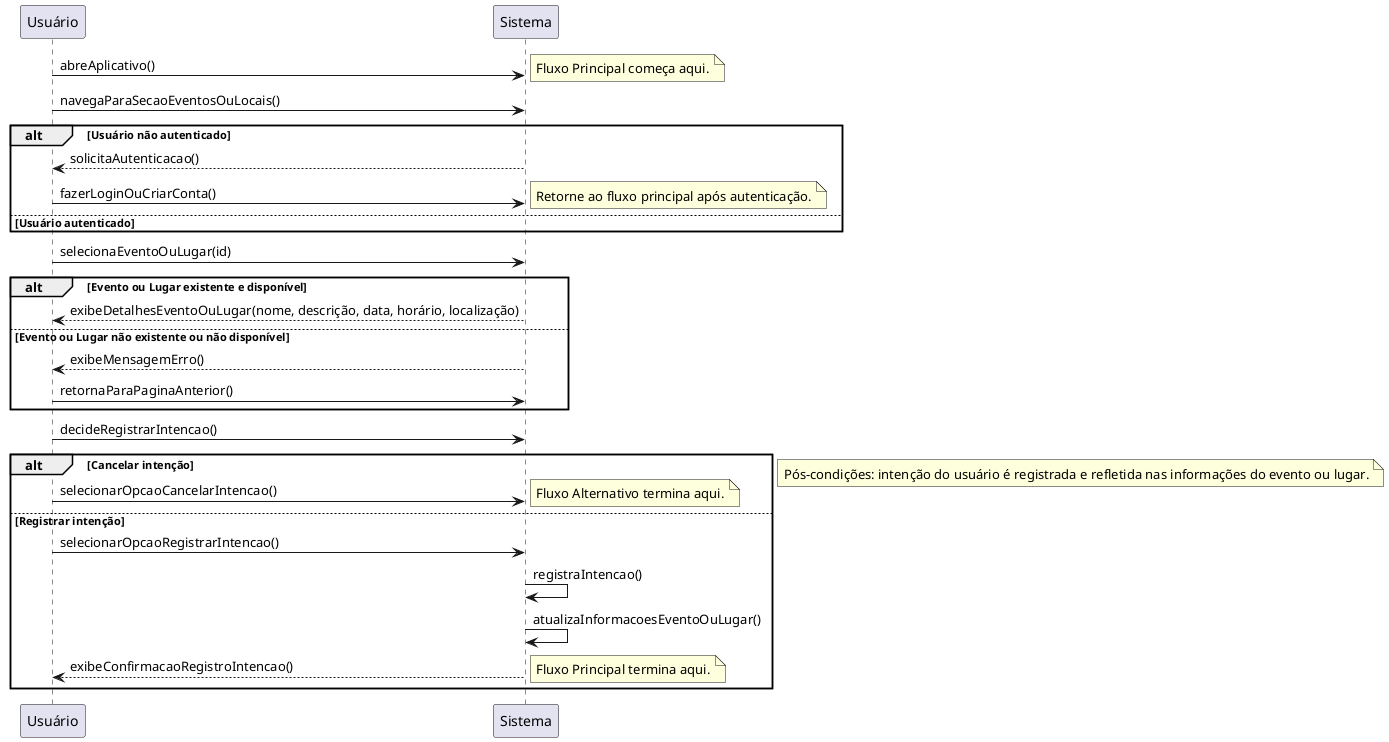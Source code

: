 @startuml
Usuário -> Sistema: abreAplicativo()
note right: Fluxo Principal começa aqui.

Usuário -> Sistema: navegaParaSecaoEventosOuLocais()

alt Usuário não autenticado
    Sistema --> Usuário: solicitaAutenticacao()
    Usuário -> Sistema: fazerLoginOuCriarConta()
    note right: Retorne ao fluxo principal após autenticação.
else Usuário autenticado
end

Usuário -> Sistema: selecionaEventoOuLugar(id)
alt Evento ou Lugar existente e disponível
    Sistema --> Usuário: exibeDetalhesEventoOuLugar(nome, descrição, data, horário, localização)
else Evento ou Lugar não existente ou não disponível
    Sistema --> Usuário: exibeMensagemErro()
    Usuário -> Sistema: retornaParaPaginaAnterior()
end

Usuário -> Sistema: decideRegistrarIntencao()

alt Cancelar intenção
    Usuário -> Sistema: selecionarOpcaoCancelarIntencao()
    note right: Fluxo Alternativo termina aqui.
else Registrar intenção
    Usuário -> Sistema: selecionarOpcaoRegistrarIntencao()
    Sistema -> Sistema: registraIntencao()
    Sistema -> Sistema: atualizaInformacoesEventoOuLugar()
    Sistema --> Usuário: exibeConfirmacaoRegistroIntencao()
    note right: Fluxo Principal termina aqui.
end

note right: Pós-condições: intenção do usuário é registrada e refletida nas informações do evento ou lugar.
@enduml
